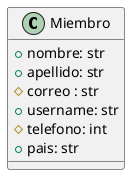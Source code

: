 @startuml
class Miembro{
  +nombre: str
  +apellido: str
  #correo : str
  +username: str
  #telefono: int
  +pais: str
}
@enduml
